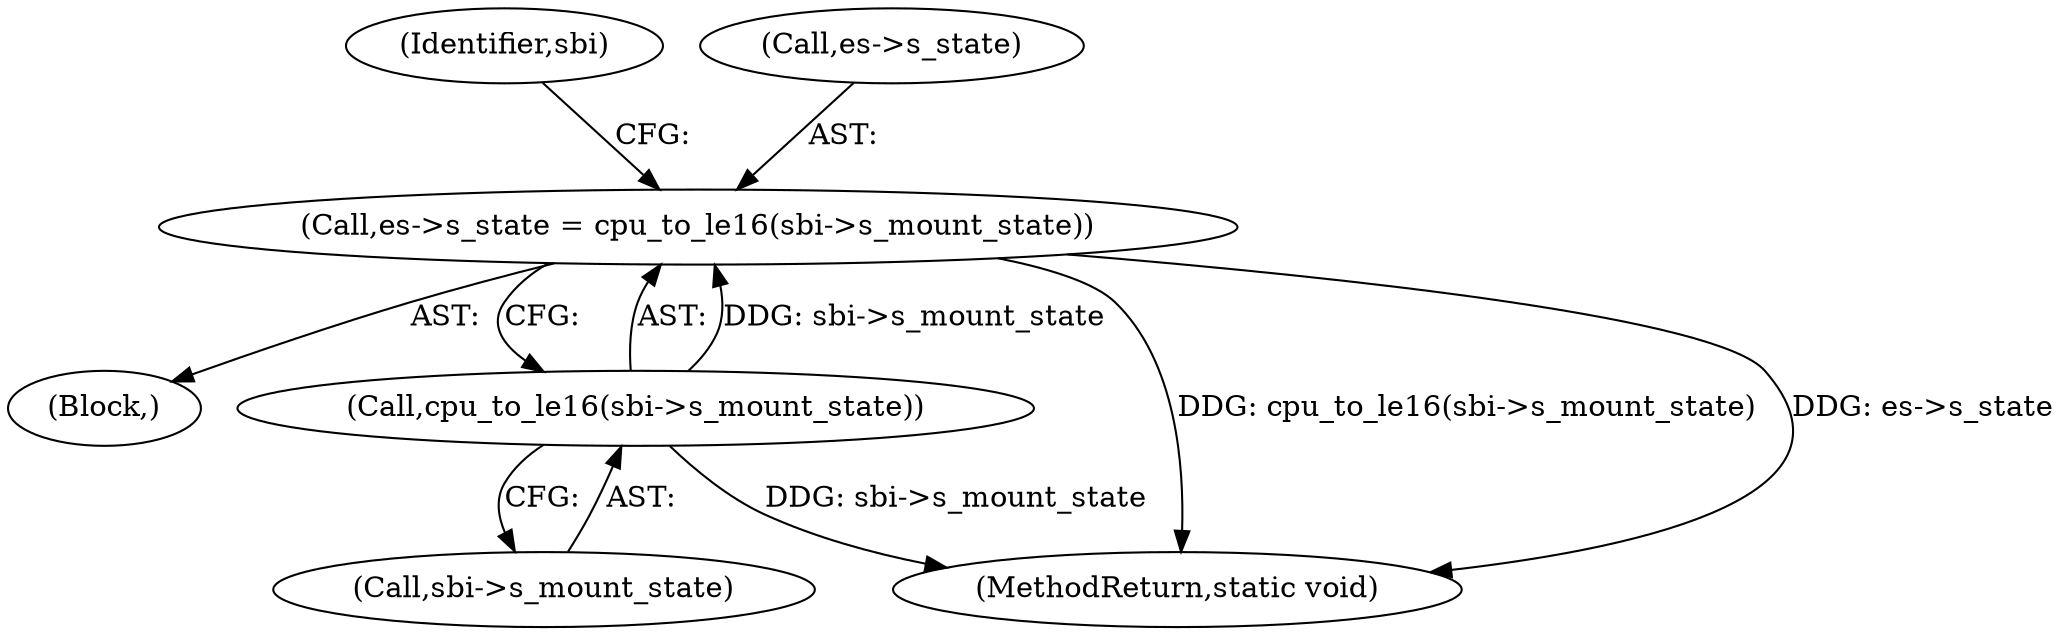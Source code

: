 digraph "0_linux_be0726d33cb8f411945884664924bed3cb8c70ee_1@pointer" {
"1000138" [label="(Call,es->s_state = cpu_to_le16(sbi->s_mount_state))"];
"1000142" [label="(Call,cpu_to_le16(sbi->s_mount_state))"];
"1000126" [label="(Block,)"];
"1000219" [label="(MethodReturn,static void)"];
"1000149" [label="(Identifier,sbi)"];
"1000138" [label="(Call,es->s_state = cpu_to_le16(sbi->s_mount_state))"];
"1000139" [label="(Call,es->s_state)"];
"1000143" [label="(Call,sbi->s_mount_state)"];
"1000142" [label="(Call,cpu_to_le16(sbi->s_mount_state))"];
"1000138" -> "1000126"  [label="AST: "];
"1000138" -> "1000142"  [label="CFG: "];
"1000139" -> "1000138"  [label="AST: "];
"1000142" -> "1000138"  [label="AST: "];
"1000149" -> "1000138"  [label="CFG: "];
"1000138" -> "1000219"  [label="DDG: cpu_to_le16(sbi->s_mount_state)"];
"1000138" -> "1000219"  [label="DDG: es->s_state"];
"1000142" -> "1000138"  [label="DDG: sbi->s_mount_state"];
"1000142" -> "1000143"  [label="CFG: "];
"1000143" -> "1000142"  [label="AST: "];
"1000142" -> "1000219"  [label="DDG: sbi->s_mount_state"];
}
